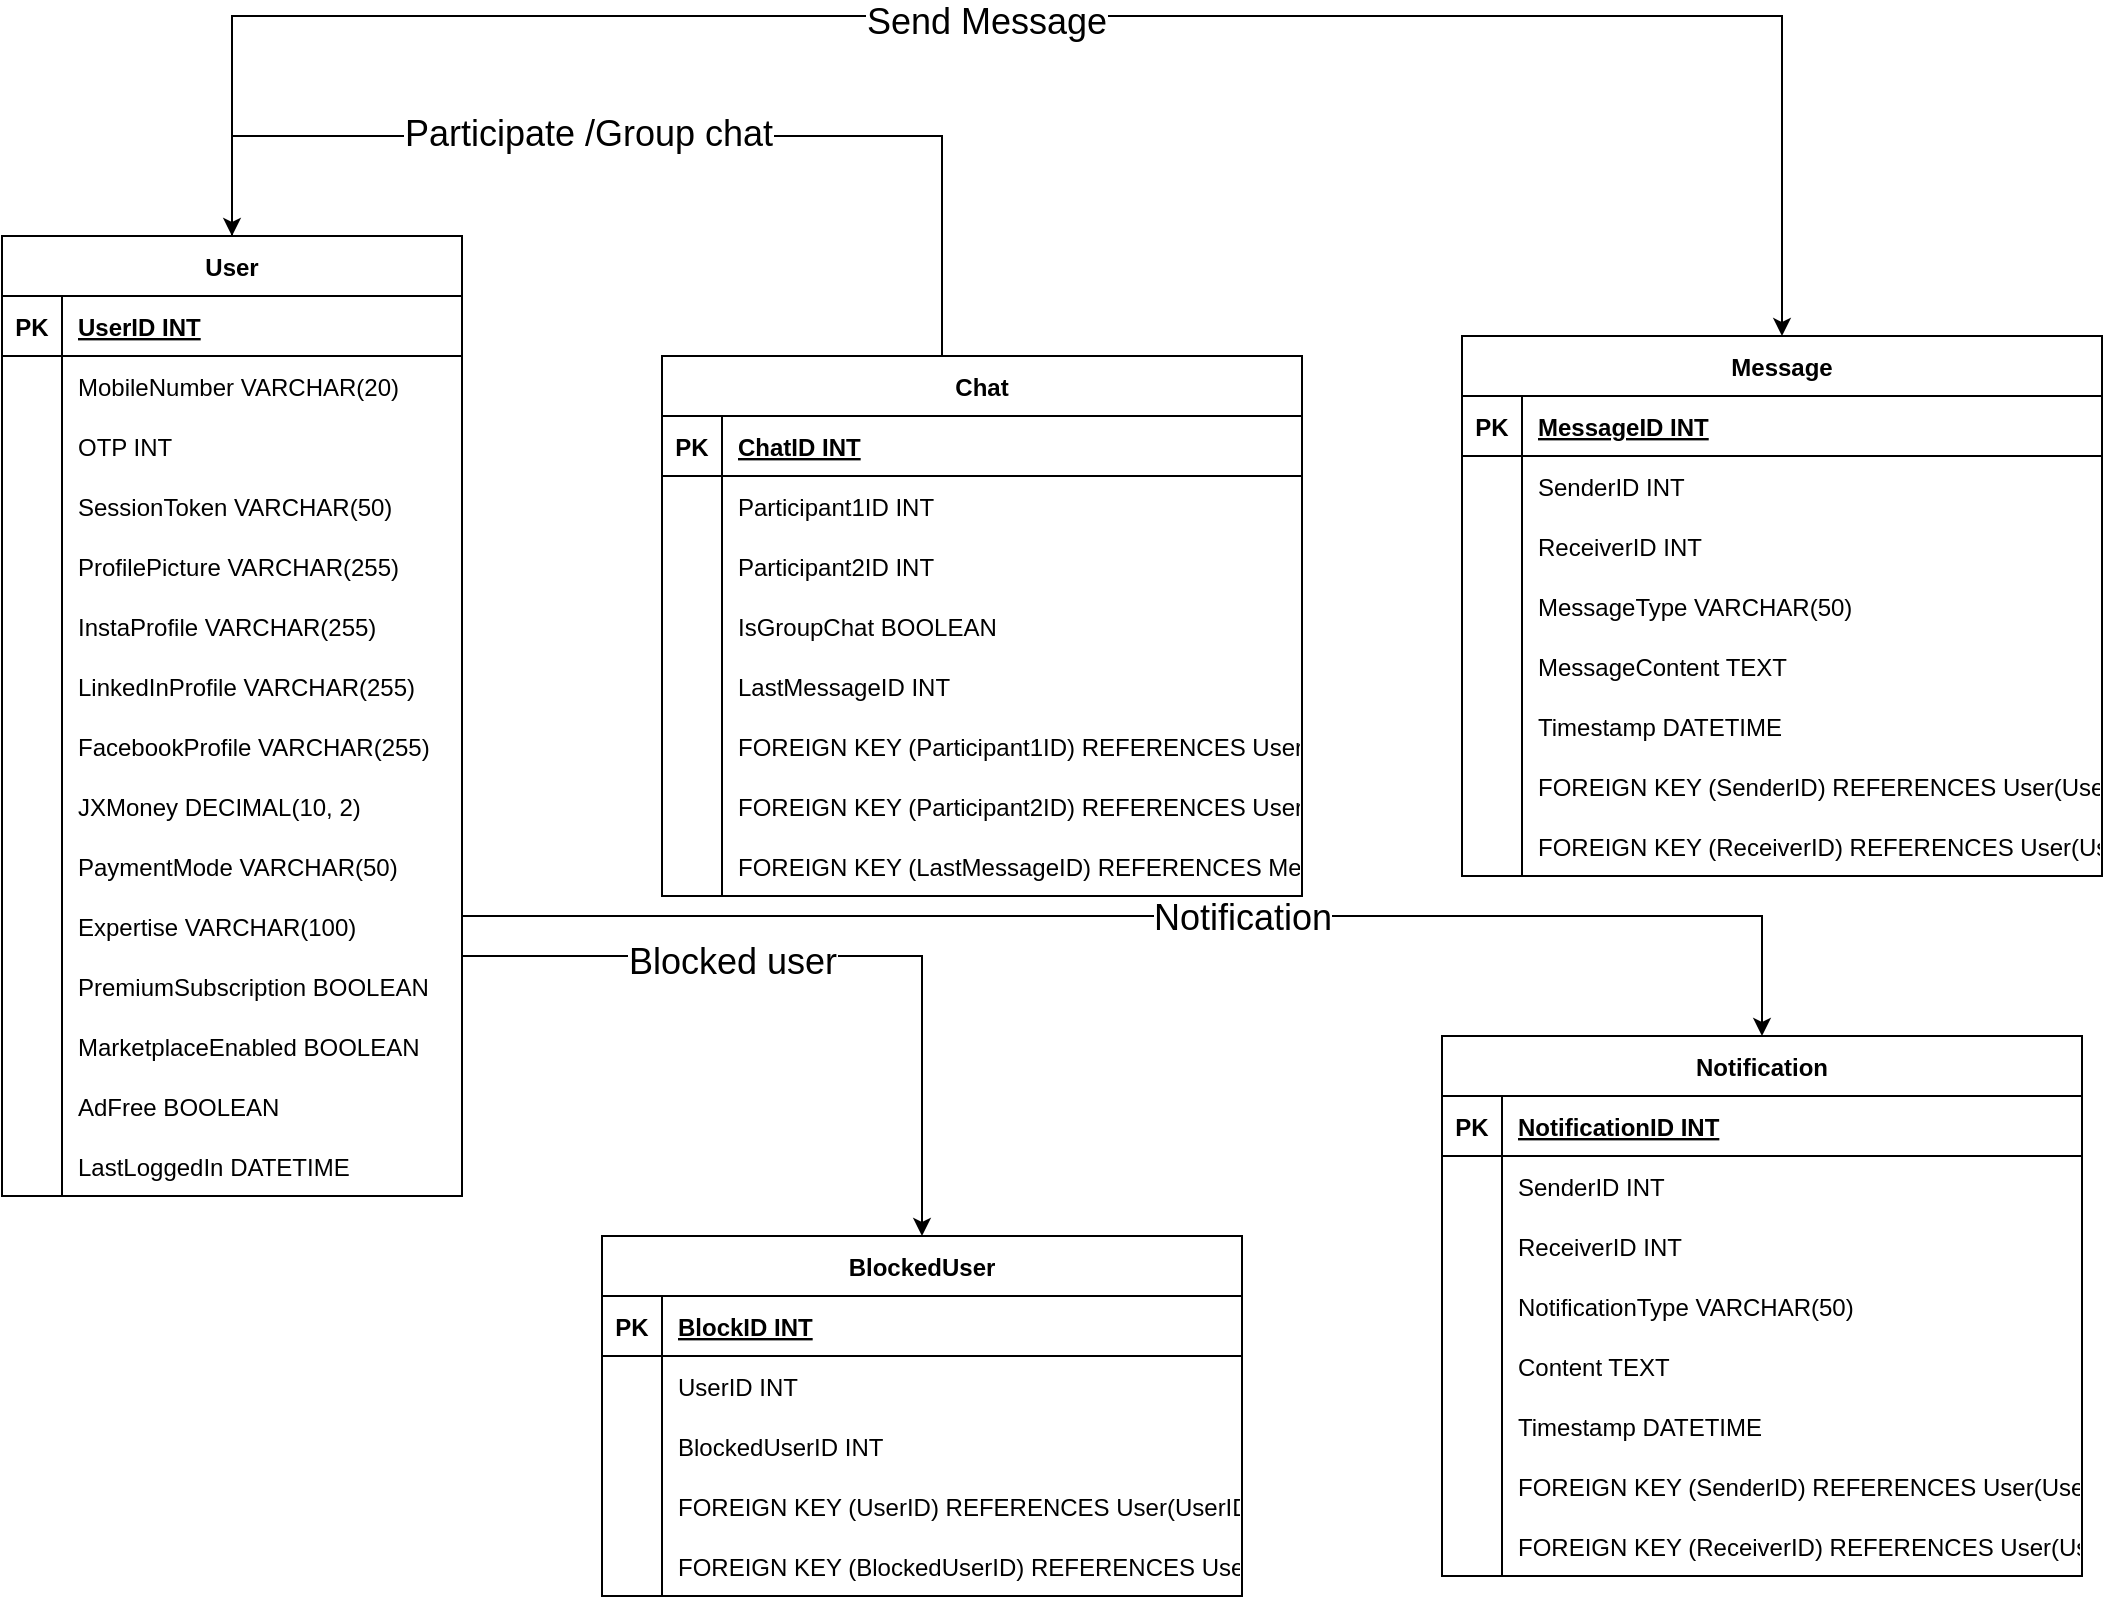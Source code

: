 <mxfile version="22.1.18" type="github">
  <diagram name="Page-1" id="1QzB-4EllXwQfg7ShRcD">
    <mxGraphModel dx="1500" dy="824" grid="1" gridSize="10" guides="1" tooltips="1" connect="1" arrows="1" fold="1" page="1" pageScale="1" pageWidth="1100" pageHeight="850" math="0" shadow="0">
      <root>
        <mxCell id="0" />
        <mxCell id="1" parent="0" />
        <mxCell id="oqv87Vg1XwFHlMe7g2RQ-185" style="edgeStyle=orthogonalEdgeStyle;rounded=0;orthogonalLoop=1;jettySize=auto;html=1;entryX=0.5;entryY=0;entryDx=0;entryDy=0;" edge="1" parent="1" source="oqv87Vg1XwFHlMe7g2RQ-47" target="oqv87Vg1XwFHlMe7g2RQ-93">
          <mxGeometry relative="1" as="geometry">
            <Array as="points">
              <mxPoint x="145" y="40" />
              <mxPoint x="920" y="40" />
            </Array>
          </mxGeometry>
        </mxCell>
        <mxCell id="oqv87Vg1XwFHlMe7g2RQ-187" value="&lt;font style=&quot;font-size: 18px;&quot;&gt;Send Message&lt;/font&gt;" style="edgeLabel;html=1;align=center;verticalAlign=middle;resizable=0;points=[];" vertex="1" connectable="0" parent="oqv87Vg1XwFHlMe7g2RQ-185">
          <mxGeometry x="-0.066" y="-3" relative="1" as="geometry">
            <mxPoint x="-1" as="offset" />
          </mxGeometry>
        </mxCell>
        <mxCell id="oqv87Vg1XwFHlMe7g2RQ-190" style="edgeStyle=orthogonalEdgeStyle;rounded=0;orthogonalLoop=1;jettySize=auto;html=1;entryX=0.5;entryY=0;entryDx=0;entryDy=0;" edge="1" parent="1" source="oqv87Vg1XwFHlMe7g2RQ-47" target="oqv87Vg1XwFHlMe7g2RQ-143">
          <mxGeometry relative="1" as="geometry">
            <Array as="points">
              <mxPoint x="490" y="510" />
            </Array>
          </mxGeometry>
        </mxCell>
        <mxCell id="oqv87Vg1XwFHlMe7g2RQ-191" value="&lt;font style=&quot;font-size: 18px;&quot;&gt;Blocked user&lt;/font&gt;" style="edgeLabel;html=1;align=center;verticalAlign=middle;resizable=0;points=[];" vertex="1" connectable="0" parent="oqv87Vg1XwFHlMe7g2RQ-190">
          <mxGeometry x="-0.274" y="-3" relative="1" as="geometry">
            <mxPoint as="offset" />
          </mxGeometry>
        </mxCell>
        <mxCell id="oqv87Vg1XwFHlMe7g2RQ-192" style="edgeStyle=orthogonalEdgeStyle;rounded=0;orthogonalLoop=1;jettySize=auto;html=1;entryX=0.5;entryY=0;entryDx=0;entryDy=0;" edge="1" parent="1" source="oqv87Vg1XwFHlMe7g2RQ-47" target="oqv87Vg1XwFHlMe7g2RQ-159">
          <mxGeometry relative="1" as="geometry">
            <Array as="points">
              <mxPoint x="910" y="490" />
            </Array>
          </mxGeometry>
        </mxCell>
        <mxCell id="oqv87Vg1XwFHlMe7g2RQ-193" value="&lt;font style=&quot;font-size: 18px;&quot;&gt;Notification&lt;/font&gt;" style="edgeLabel;html=1;align=center;verticalAlign=middle;resizable=0;points=[];" vertex="1" connectable="0" parent="oqv87Vg1XwFHlMe7g2RQ-192">
          <mxGeometry x="0.099" y="-1" relative="1" as="geometry">
            <mxPoint as="offset" />
          </mxGeometry>
        </mxCell>
        <mxCell id="oqv87Vg1XwFHlMe7g2RQ-47" value="User" style="shape=table;startSize=30;container=1;collapsible=1;childLayout=tableLayout;fixedRows=1;rowLines=0;fontStyle=1;align=center;resizeLast=1;" vertex="1" parent="1">
          <mxGeometry x="30" y="150" width="230" height="480" as="geometry" />
        </mxCell>
        <mxCell id="oqv87Vg1XwFHlMe7g2RQ-48" value="" style="shape=tableRow;horizontal=0;startSize=0;swimlaneHead=0;swimlaneBody=0;fillColor=none;collapsible=0;dropTarget=0;points=[[0,0.5],[1,0.5]];portConstraint=eastwest;strokeColor=inherit;top=0;left=0;right=0;bottom=1;" vertex="1" parent="oqv87Vg1XwFHlMe7g2RQ-47">
          <mxGeometry y="30" width="230" height="30" as="geometry" />
        </mxCell>
        <mxCell id="oqv87Vg1XwFHlMe7g2RQ-49" value="PK" style="shape=partialRectangle;overflow=hidden;connectable=0;fillColor=none;strokeColor=inherit;top=0;left=0;bottom=0;right=0;fontStyle=1;" vertex="1" parent="oqv87Vg1XwFHlMe7g2RQ-48">
          <mxGeometry width="30" height="30" as="geometry">
            <mxRectangle width="30" height="30" as="alternateBounds" />
          </mxGeometry>
        </mxCell>
        <mxCell id="oqv87Vg1XwFHlMe7g2RQ-50" value="UserID INT " style="shape=partialRectangle;overflow=hidden;connectable=0;fillColor=none;align=left;strokeColor=inherit;top=0;left=0;bottom=0;right=0;spacingLeft=6;fontStyle=5;" vertex="1" parent="oqv87Vg1XwFHlMe7g2RQ-48">
          <mxGeometry x="30" width="200" height="30" as="geometry">
            <mxRectangle width="200" height="30" as="alternateBounds" />
          </mxGeometry>
        </mxCell>
        <mxCell id="oqv87Vg1XwFHlMe7g2RQ-51" value="" style="shape=tableRow;horizontal=0;startSize=0;swimlaneHead=0;swimlaneBody=0;fillColor=none;collapsible=0;dropTarget=0;points=[[0,0.5],[1,0.5]];portConstraint=eastwest;strokeColor=inherit;top=0;left=0;right=0;bottom=0;" vertex="1" parent="oqv87Vg1XwFHlMe7g2RQ-47">
          <mxGeometry y="60" width="230" height="30" as="geometry" />
        </mxCell>
        <mxCell id="oqv87Vg1XwFHlMe7g2RQ-52" value="" style="shape=partialRectangle;overflow=hidden;connectable=0;fillColor=none;strokeColor=inherit;top=0;left=0;bottom=0;right=0;" vertex="1" parent="oqv87Vg1XwFHlMe7g2RQ-51">
          <mxGeometry width="30" height="30" as="geometry">
            <mxRectangle width="30" height="30" as="alternateBounds" />
          </mxGeometry>
        </mxCell>
        <mxCell id="oqv87Vg1XwFHlMe7g2RQ-53" value="MobileNumber VARCHAR(20)" style="shape=partialRectangle;overflow=hidden;connectable=0;fillColor=none;align=left;strokeColor=inherit;top=0;left=0;bottom=0;right=0;spacingLeft=6;" vertex="1" parent="oqv87Vg1XwFHlMe7g2RQ-51">
          <mxGeometry x="30" width="200" height="30" as="geometry">
            <mxRectangle width="200" height="30" as="alternateBounds" />
          </mxGeometry>
        </mxCell>
        <mxCell id="oqv87Vg1XwFHlMe7g2RQ-54" value="" style="shape=tableRow;horizontal=0;startSize=0;swimlaneHead=0;swimlaneBody=0;fillColor=none;collapsible=0;dropTarget=0;points=[[0,0.5],[1,0.5]];portConstraint=eastwest;strokeColor=inherit;top=0;left=0;right=0;bottom=0;" vertex="1" parent="oqv87Vg1XwFHlMe7g2RQ-47">
          <mxGeometry y="90" width="230" height="30" as="geometry" />
        </mxCell>
        <mxCell id="oqv87Vg1XwFHlMe7g2RQ-55" value="" style="shape=partialRectangle;overflow=hidden;connectable=0;fillColor=none;strokeColor=inherit;top=0;left=0;bottom=0;right=0;" vertex="1" parent="oqv87Vg1XwFHlMe7g2RQ-54">
          <mxGeometry width="30" height="30" as="geometry">
            <mxRectangle width="30" height="30" as="alternateBounds" />
          </mxGeometry>
        </mxCell>
        <mxCell id="oqv87Vg1XwFHlMe7g2RQ-56" value="OTP INT" style="shape=partialRectangle;overflow=hidden;connectable=0;fillColor=none;align=left;strokeColor=inherit;top=0;left=0;bottom=0;right=0;spacingLeft=6;" vertex="1" parent="oqv87Vg1XwFHlMe7g2RQ-54">
          <mxGeometry x="30" width="200" height="30" as="geometry">
            <mxRectangle width="200" height="30" as="alternateBounds" />
          </mxGeometry>
        </mxCell>
        <mxCell id="oqv87Vg1XwFHlMe7g2RQ-57" value="" style="shape=tableRow;horizontal=0;startSize=0;swimlaneHead=0;swimlaneBody=0;fillColor=none;collapsible=0;dropTarget=0;points=[[0,0.5],[1,0.5]];portConstraint=eastwest;strokeColor=inherit;top=0;left=0;right=0;bottom=0;" vertex="1" parent="oqv87Vg1XwFHlMe7g2RQ-47">
          <mxGeometry y="120" width="230" height="30" as="geometry" />
        </mxCell>
        <mxCell id="oqv87Vg1XwFHlMe7g2RQ-58" value="" style="shape=partialRectangle;overflow=hidden;connectable=0;fillColor=none;strokeColor=inherit;top=0;left=0;bottom=0;right=0;" vertex="1" parent="oqv87Vg1XwFHlMe7g2RQ-57">
          <mxGeometry width="30" height="30" as="geometry">
            <mxRectangle width="30" height="30" as="alternateBounds" />
          </mxGeometry>
        </mxCell>
        <mxCell id="oqv87Vg1XwFHlMe7g2RQ-59" value="SessionToken VARCHAR(50)" style="shape=partialRectangle;overflow=hidden;connectable=0;fillColor=none;align=left;strokeColor=inherit;top=0;left=0;bottom=0;right=0;spacingLeft=6;" vertex="1" parent="oqv87Vg1XwFHlMe7g2RQ-57">
          <mxGeometry x="30" width="200" height="30" as="geometry">
            <mxRectangle width="200" height="30" as="alternateBounds" />
          </mxGeometry>
        </mxCell>
        <mxCell id="oqv87Vg1XwFHlMe7g2RQ-60" value="" style="shape=tableRow;horizontal=0;startSize=0;swimlaneHead=0;swimlaneBody=0;fillColor=none;collapsible=0;dropTarget=0;points=[[0,0.5],[1,0.5]];portConstraint=eastwest;strokeColor=inherit;top=0;left=0;right=0;bottom=0;" vertex="1" parent="oqv87Vg1XwFHlMe7g2RQ-47">
          <mxGeometry y="150" width="230" height="30" as="geometry" />
        </mxCell>
        <mxCell id="oqv87Vg1XwFHlMe7g2RQ-61" value="" style="shape=partialRectangle;overflow=hidden;connectable=0;fillColor=none;strokeColor=inherit;top=0;left=0;bottom=0;right=0;" vertex="1" parent="oqv87Vg1XwFHlMe7g2RQ-60">
          <mxGeometry width="30" height="30" as="geometry">
            <mxRectangle width="30" height="30" as="alternateBounds" />
          </mxGeometry>
        </mxCell>
        <mxCell id="oqv87Vg1XwFHlMe7g2RQ-62" value="ProfilePicture VARCHAR(255)" style="shape=partialRectangle;overflow=hidden;connectable=0;fillColor=none;align=left;strokeColor=inherit;top=0;left=0;bottom=0;right=0;spacingLeft=6;" vertex="1" parent="oqv87Vg1XwFHlMe7g2RQ-60">
          <mxGeometry x="30" width="200" height="30" as="geometry">
            <mxRectangle width="200" height="30" as="alternateBounds" />
          </mxGeometry>
        </mxCell>
        <mxCell id="oqv87Vg1XwFHlMe7g2RQ-63" value="" style="shape=tableRow;horizontal=0;startSize=0;swimlaneHead=0;swimlaneBody=0;fillColor=none;collapsible=0;dropTarget=0;points=[[0,0.5],[1,0.5]];portConstraint=eastwest;strokeColor=inherit;top=0;left=0;right=0;bottom=0;" vertex="1" parent="oqv87Vg1XwFHlMe7g2RQ-47">
          <mxGeometry y="180" width="230" height="30" as="geometry" />
        </mxCell>
        <mxCell id="oqv87Vg1XwFHlMe7g2RQ-64" value="" style="shape=partialRectangle;overflow=hidden;connectable=0;fillColor=none;strokeColor=inherit;top=0;left=0;bottom=0;right=0;" vertex="1" parent="oqv87Vg1XwFHlMe7g2RQ-63">
          <mxGeometry width="30" height="30" as="geometry">
            <mxRectangle width="30" height="30" as="alternateBounds" />
          </mxGeometry>
        </mxCell>
        <mxCell id="oqv87Vg1XwFHlMe7g2RQ-65" value="InstaProfile VARCHAR(255)" style="shape=partialRectangle;overflow=hidden;connectable=0;fillColor=none;align=left;strokeColor=inherit;top=0;left=0;bottom=0;right=0;spacingLeft=6;" vertex="1" parent="oqv87Vg1XwFHlMe7g2RQ-63">
          <mxGeometry x="30" width="200" height="30" as="geometry">
            <mxRectangle width="200" height="30" as="alternateBounds" />
          </mxGeometry>
        </mxCell>
        <mxCell id="oqv87Vg1XwFHlMe7g2RQ-66" value="" style="shape=tableRow;horizontal=0;startSize=0;swimlaneHead=0;swimlaneBody=0;fillColor=none;collapsible=0;dropTarget=0;points=[[0,0.5],[1,0.5]];portConstraint=eastwest;strokeColor=inherit;top=0;left=0;right=0;bottom=0;" vertex="1" parent="oqv87Vg1XwFHlMe7g2RQ-47">
          <mxGeometry y="210" width="230" height="30" as="geometry" />
        </mxCell>
        <mxCell id="oqv87Vg1XwFHlMe7g2RQ-67" value="" style="shape=partialRectangle;overflow=hidden;connectable=0;fillColor=none;strokeColor=inherit;top=0;left=0;bottom=0;right=0;" vertex="1" parent="oqv87Vg1XwFHlMe7g2RQ-66">
          <mxGeometry width="30" height="30" as="geometry">
            <mxRectangle width="30" height="30" as="alternateBounds" />
          </mxGeometry>
        </mxCell>
        <mxCell id="oqv87Vg1XwFHlMe7g2RQ-68" value="LinkedInProfile VARCHAR(255)" style="shape=partialRectangle;overflow=hidden;connectable=0;fillColor=none;align=left;strokeColor=inherit;top=0;left=0;bottom=0;right=0;spacingLeft=6;" vertex="1" parent="oqv87Vg1XwFHlMe7g2RQ-66">
          <mxGeometry x="30" width="200" height="30" as="geometry">
            <mxRectangle width="200" height="30" as="alternateBounds" />
          </mxGeometry>
        </mxCell>
        <mxCell id="oqv87Vg1XwFHlMe7g2RQ-69" value="" style="shape=tableRow;horizontal=0;startSize=0;swimlaneHead=0;swimlaneBody=0;fillColor=none;collapsible=0;dropTarget=0;points=[[0,0.5],[1,0.5]];portConstraint=eastwest;strokeColor=inherit;top=0;left=0;right=0;bottom=0;" vertex="1" parent="oqv87Vg1XwFHlMe7g2RQ-47">
          <mxGeometry y="240" width="230" height="30" as="geometry" />
        </mxCell>
        <mxCell id="oqv87Vg1XwFHlMe7g2RQ-70" value="" style="shape=partialRectangle;overflow=hidden;connectable=0;fillColor=none;strokeColor=inherit;top=0;left=0;bottom=0;right=0;" vertex="1" parent="oqv87Vg1XwFHlMe7g2RQ-69">
          <mxGeometry width="30" height="30" as="geometry">
            <mxRectangle width="30" height="30" as="alternateBounds" />
          </mxGeometry>
        </mxCell>
        <mxCell id="oqv87Vg1XwFHlMe7g2RQ-71" value="FacebookProfile VARCHAR(255)" style="shape=partialRectangle;overflow=hidden;connectable=0;fillColor=none;align=left;strokeColor=inherit;top=0;left=0;bottom=0;right=0;spacingLeft=6;" vertex="1" parent="oqv87Vg1XwFHlMe7g2RQ-69">
          <mxGeometry x="30" width="200" height="30" as="geometry">
            <mxRectangle width="200" height="30" as="alternateBounds" />
          </mxGeometry>
        </mxCell>
        <mxCell id="oqv87Vg1XwFHlMe7g2RQ-72" value="" style="shape=tableRow;horizontal=0;startSize=0;swimlaneHead=0;swimlaneBody=0;fillColor=none;collapsible=0;dropTarget=0;points=[[0,0.5],[1,0.5]];portConstraint=eastwest;strokeColor=inherit;top=0;left=0;right=0;bottom=0;" vertex="1" parent="oqv87Vg1XwFHlMe7g2RQ-47">
          <mxGeometry y="270" width="230" height="30" as="geometry" />
        </mxCell>
        <mxCell id="oqv87Vg1XwFHlMe7g2RQ-73" value="" style="shape=partialRectangle;overflow=hidden;connectable=0;fillColor=none;strokeColor=inherit;top=0;left=0;bottom=0;right=0;" vertex="1" parent="oqv87Vg1XwFHlMe7g2RQ-72">
          <mxGeometry width="30" height="30" as="geometry">
            <mxRectangle width="30" height="30" as="alternateBounds" />
          </mxGeometry>
        </mxCell>
        <mxCell id="oqv87Vg1XwFHlMe7g2RQ-74" value="JXMoney DECIMAL(10, 2)" style="shape=partialRectangle;overflow=hidden;connectable=0;fillColor=none;align=left;strokeColor=inherit;top=0;left=0;bottom=0;right=0;spacingLeft=6;" vertex="1" parent="oqv87Vg1XwFHlMe7g2RQ-72">
          <mxGeometry x="30" width="200" height="30" as="geometry">
            <mxRectangle width="200" height="30" as="alternateBounds" />
          </mxGeometry>
        </mxCell>
        <mxCell id="oqv87Vg1XwFHlMe7g2RQ-75" value="" style="shape=tableRow;horizontal=0;startSize=0;swimlaneHead=0;swimlaneBody=0;fillColor=none;collapsible=0;dropTarget=0;points=[[0,0.5],[1,0.5]];portConstraint=eastwest;strokeColor=inherit;top=0;left=0;right=0;bottom=0;" vertex="1" parent="oqv87Vg1XwFHlMe7g2RQ-47">
          <mxGeometry y="300" width="230" height="30" as="geometry" />
        </mxCell>
        <mxCell id="oqv87Vg1XwFHlMe7g2RQ-76" value="" style="shape=partialRectangle;overflow=hidden;connectable=0;fillColor=none;strokeColor=inherit;top=0;left=0;bottom=0;right=0;" vertex="1" parent="oqv87Vg1XwFHlMe7g2RQ-75">
          <mxGeometry width="30" height="30" as="geometry">
            <mxRectangle width="30" height="30" as="alternateBounds" />
          </mxGeometry>
        </mxCell>
        <mxCell id="oqv87Vg1XwFHlMe7g2RQ-77" value="PaymentMode VARCHAR(50)" style="shape=partialRectangle;overflow=hidden;connectable=0;fillColor=none;align=left;strokeColor=inherit;top=0;left=0;bottom=0;right=0;spacingLeft=6;" vertex="1" parent="oqv87Vg1XwFHlMe7g2RQ-75">
          <mxGeometry x="30" width="200" height="30" as="geometry">
            <mxRectangle width="200" height="30" as="alternateBounds" />
          </mxGeometry>
        </mxCell>
        <mxCell id="oqv87Vg1XwFHlMe7g2RQ-78" value="" style="shape=tableRow;horizontal=0;startSize=0;swimlaneHead=0;swimlaneBody=0;fillColor=none;collapsible=0;dropTarget=0;points=[[0,0.5],[1,0.5]];portConstraint=eastwest;strokeColor=inherit;top=0;left=0;right=0;bottom=0;" vertex="1" parent="oqv87Vg1XwFHlMe7g2RQ-47">
          <mxGeometry y="330" width="230" height="30" as="geometry" />
        </mxCell>
        <mxCell id="oqv87Vg1XwFHlMe7g2RQ-79" value="" style="shape=partialRectangle;overflow=hidden;connectable=0;fillColor=none;strokeColor=inherit;top=0;left=0;bottom=0;right=0;" vertex="1" parent="oqv87Vg1XwFHlMe7g2RQ-78">
          <mxGeometry width="30" height="30" as="geometry">
            <mxRectangle width="30" height="30" as="alternateBounds" />
          </mxGeometry>
        </mxCell>
        <mxCell id="oqv87Vg1XwFHlMe7g2RQ-80" value="Expertise VARCHAR(100)" style="shape=partialRectangle;overflow=hidden;connectable=0;fillColor=none;align=left;strokeColor=inherit;top=0;left=0;bottom=0;right=0;spacingLeft=6;" vertex="1" parent="oqv87Vg1XwFHlMe7g2RQ-78">
          <mxGeometry x="30" width="200" height="30" as="geometry">
            <mxRectangle width="200" height="30" as="alternateBounds" />
          </mxGeometry>
        </mxCell>
        <mxCell id="oqv87Vg1XwFHlMe7g2RQ-81" value="" style="shape=tableRow;horizontal=0;startSize=0;swimlaneHead=0;swimlaneBody=0;fillColor=none;collapsible=0;dropTarget=0;points=[[0,0.5],[1,0.5]];portConstraint=eastwest;strokeColor=inherit;top=0;left=0;right=0;bottom=0;" vertex="1" parent="oqv87Vg1XwFHlMe7g2RQ-47">
          <mxGeometry y="360" width="230" height="30" as="geometry" />
        </mxCell>
        <mxCell id="oqv87Vg1XwFHlMe7g2RQ-82" value="" style="shape=partialRectangle;overflow=hidden;connectable=0;fillColor=none;strokeColor=inherit;top=0;left=0;bottom=0;right=0;" vertex="1" parent="oqv87Vg1XwFHlMe7g2RQ-81">
          <mxGeometry width="30" height="30" as="geometry">
            <mxRectangle width="30" height="30" as="alternateBounds" />
          </mxGeometry>
        </mxCell>
        <mxCell id="oqv87Vg1XwFHlMe7g2RQ-83" value="PremiumSubscription BOOLEAN" style="shape=partialRectangle;overflow=hidden;connectable=0;fillColor=none;align=left;strokeColor=inherit;top=0;left=0;bottom=0;right=0;spacingLeft=6;" vertex="1" parent="oqv87Vg1XwFHlMe7g2RQ-81">
          <mxGeometry x="30" width="200" height="30" as="geometry">
            <mxRectangle width="200" height="30" as="alternateBounds" />
          </mxGeometry>
        </mxCell>
        <mxCell id="oqv87Vg1XwFHlMe7g2RQ-84" value="" style="shape=tableRow;horizontal=0;startSize=0;swimlaneHead=0;swimlaneBody=0;fillColor=none;collapsible=0;dropTarget=0;points=[[0,0.5],[1,0.5]];portConstraint=eastwest;strokeColor=inherit;top=0;left=0;right=0;bottom=0;" vertex="1" parent="oqv87Vg1XwFHlMe7g2RQ-47">
          <mxGeometry y="390" width="230" height="30" as="geometry" />
        </mxCell>
        <mxCell id="oqv87Vg1XwFHlMe7g2RQ-85" value="" style="shape=partialRectangle;overflow=hidden;connectable=0;fillColor=none;strokeColor=inherit;top=0;left=0;bottom=0;right=0;" vertex="1" parent="oqv87Vg1XwFHlMe7g2RQ-84">
          <mxGeometry width="30" height="30" as="geometry">
            <mxRectangle width="30" height="30" as="alternateBounds" />
          </mxGeometry>
        </mxCell>
        <mxCell id="oqv87Vg1XwFHlMe7g2RQ-86" value="MarketplaceEnabled BOOLEAN" style="shape=partialRectangle;overflow=hidden;connectable=0;fillColor=none;align=left;strokeColor=inherit;top=0;left=0;bottom=0;right=0;spacingLeft=6;" vertex="1" parent="oqv87Vg1XwFHlMe7g2RQ-84">
          <mxGeometry x="30" width="200" height="30" as="geometry">
            <mxRectangle width="200" height="30" as="alternateBounds" />
          </mxGeometry>
        </mxCell>
        <mxCell id="oqv87Vg1XwFHlMe7g2RQ-87" value="" style="shape=tableRow;horizontal=0;startSize=0;swimlaneHead=0;swimlaneBody=0;fillColor=none;collapsible=0;dropTarget=0;points=[[0,0.5],[1,0.5]];portConstraint=eastwest;strokeColor=inherit;top=0;left=0;right=0;bottom=0;" vertex="1" parent="oqv87Vg1XwFHlMe7g2RQ-47">
          <mxGeometry y="420" width="230" height="30" as="geometry" />
        </mxCell>
        <mxCell id="oqv87Vg1XwFHlMe7g2RQ-88" value="" style="shape=partialRectangle;overflow=hidden;connectable=0;fillColor=none;strokeColor=inherit;top=0;left=0;bottom=0;right=0;" vertex="1" parent="oqv87Vg1XwFHlMe7g2RQ-87">
          <mxGeometry width="30" height="30" as="geometry">
            <mxRectangle width="30" height="30" as="alternateBounds" />
          </mxGeometry>
        </mxCell>
        <mxCell id="oqv87Vg1XwFHlMe7g2RQ-89" value="AdFree BOOLEAN" style="shape=partialRectangle;overflow=hidden;connectable=0;fillColor=none;align=left;strokeColor=inherit;top=0;left=0;bottom=0;right=0;spacingLeft=6;" vertex="1" parent="oqv87Vg1XwFHlMe7g2RQ-87">
          <mxGeometry x="30" width="200" height="30" as="geometry">
            <mxRectangle width="200" height="30" as="alternateBounds" />
          </mxGeometry>
        </mxCell>
        <mxCell id="oqv87Vg1XwFHlMe7g2RQ-90" value="" style="shape=tableRow;horizontal=0;startSize=0;swimlaneHead=0;swimlaneBody=0;fillColor=none;collapsible=0;dropTarget=0;points=[[0,0.5],[1,0.5]];portConstraint=eastwest;strokeColor=inherit;top=0;left=0;right=0;bottom=0;" vertex="1" parent="oqv87Vg1XwFHlMe7g2RQ-47">
          <mxGeometry y="450" width="230" height="30" as="geometry" />
        </mxCell>
        <mxCell id="oqv87Vg1XwFHlMe7g2RQ-91" value="" style="shape=partialRectangle;overflow=hidden;connectable=0;fillColor=none;strokeColor=inherit;top=0;left=0;bottom=0;right=0;" vertex="1" parent="oqv87Vg1XwFHlMe7g2RQ-90">
          <mxGeometry width="30" height="30" as="geometry">
            <mxRectangle width="30" height="30" as="alternateBounds" />
          </mxGeometry>
        </mxCell>
        <mxCell id="oqv87Vg1XwFHlMe7g2RQ-92" value="LastLoggedIn DATETIME" style="shape=partialRectangle;overflow=hidden;connectable=0;fillColor=none;align=left;strokeColor=inherit;top=0;left=0;bottom=0;right=0;spacingLeft=6;" vertex="1" parent="oqv87Vg1XwFHlMe7g2RQ-90">
          <mxGeometry x="30" width="200" height="30" as="geometry">
            <mxRectangle width="200" height="30" as="alternateBounds" />
          </mxGeometry>
        </mxCell>
        <mxCell id="oqv87Vg1XwFHlMe7g2RQ-93" value="Message" style="shape=table;startSize=30;container=1;collapsible=1;childLayout=tableLayout;fixedRows=1;rowLines=0;fontStyle=1;align=center;resizeLast=1;" vertex="1" parent="1">
          <mxGeometry x="760" y="200" width="320" height="270" as="geometry" />
        </mxCell>
        <mxCell id="oqv87Vg1XwFHlMe7g2RQ-94" value="" style="shape=tableRow;horizontal=0;startSize=0;swimlaneHead=0;swimlaneBody=0;fillColor=none;collapsible=0;dropTarget=0;points=[[0,0.5],[1,0.5]];portConstraint=eastwest;strokeColor=inherit;top=0;left=0;right=0;bottom=1;" vertex="1" parent="oqv87Vg1XwFHlMe7g2RQ-93">
          <mxGeometry y="30" width="320" height="30" as="geometry" />
        </mxCell>
        <mxCell id="oqv87Vg1XwFHlMe7g2RQ-95" value="PK" style="shape=partialRectangle;overflow=hidden;connectable=0;fillColor=none;strokeColor=inherit;top=0;left=0;bottom=0;right=0;fontStyle=1;" vertex="1" parent="oqv87Vg1XwFHlMe7g2RQ-94">
          <mxGeometry width="30" height="30" as="geometry">
            <mxRectangle width="30" height="30" as="alternateBounds" />
          </mxGeometry>
        </mxCell>
        <mxCell id="oqv87Vg1XwFHlMe7g2RQ-96" value="MessageID INT " style="shape=partialRectangle;overflow=hidden;connectable=0;fillColor=none;align=left;strokeColor=inherit;top=0;left=0;bottom=0;right=0;spacingLeft=6;fontStyle=5;" vertex="1" parent="oqv87Vg1XwFHlMe7g2RQ-94">
          <mxGeometry x="30" width="290" height="30" as="geometry">
            <mxRectangle width="290" height="30" as="alternateBounds" />
          </mxGeometry>
        </mxCell>
        <mxCell id="oqv87Vg1XwFHlMe7g2RQ-97" value="" style="shape=tableRow;horizontal=0;startSize=0;swimlaneHead=0;swimlaneBody=0;fillColor=none;collapsible=0;dropTarget=0;points=[[0,0.5],[1,0.5]];portConstraint=eastwest;strokeColor=inherit;top=0;left=0;right=0;bottom=0;" vertex="1" parent="oqv87Vg1XwFHlMe7g2RQ-93">
          <mxGeometry y="60" width="320" height="30" as="geometry" />
        </mxCell>
        <mxCell id="oqv87Vg1XwFHlMe7g2RQ-98" value="" style="shape=partialRectangle;overflow=hidden;connectable=0;fillColor=none;strokeColor=inherit;top=0;left=0;bottom=0;right=0;" vertex="1" parent="oqv87Vg1XwFHlMe7g2RQ-97">
          <mxGeometry width="30" height="30" as="geometry">
            <mxRectangle width="30" height="30" as="alternateBounds" />
          </mxGeometry>
        </mxCell>
        <mxCell id="oqv87Vg1XwFHlMe7g2RQ-99" value="SenderID INT" style="shape=partialRectangle;overflow=hidden;connectable=0;fillColor=none;align=left;strokeColor=inherit;top=0;left=0;bottom=0;right=0;spacingLeft=6;" vertex="1" parent="oqv87Vg1XwFHlMe7g2RQ-97">
          <mxGeometry x="30" width="290" height="30" as="geometry">
            <mxRectangle width="290" height="30" as="alternateBounds" />
          </mxGeometry>
        </mxCell>
        <mxCell id="oqv87Vg1XwFHlMe7g2RQ-100" value="" style="shape=tableRow;horizontal=0;startSize=0;swimlaneHead=0;swimlaneBody=0;fillColor=none;collapsible=0;dropTarget=0;points=[[0,0.5],[1,0.5]];portConstraint=eastwest;strokeColor=inherit;top=0;left=0;right=0;bottom=0;" vertex="1" parent="oqv87Vg1XwFHlMe7g2RQ-93">
          <mxGeometry y="90" width="320" height="30" as="geometry" />
        </mxCell>
        <mxCell id="oqv87Vg1XwFHlMe7g2RQ-101" value="" style="shape=partialRectangle;overflow=hidden;connectable=0;fillColor=none;strokeColor=inherit;top=0;left=0;bottom=0;right=0;" vertex="1" parent="oqv87Vg1XwFHlMe7g2RQ-100">
          <mxGeometry width="30" height="30" as="geometry">
            <mxRectangle width="30" height="30" as="alternateBounds" />
          </mxGeometry>
        </mxCell>
        <mxCell id="oqv87Vg1XwFHlMe7g2RQ-102" value="ReceiverID INT" style="shape=partialRectangle;overflow=hidden;connectable=0;fillColor=none;align=left;strokeColor=inherit;top=0;left=0;bottom=0;right=0;spacingLeft=6;" vertex="1" parent="oqv87Vg1XwFHlMe7g2RQ-100">
          <mxGeometry x="30" width="290" height="30" as="geometry">
            <mxRectangle width="290" height="30" as="alternateBounds" />
          </mxGeometry>
        </mxCell>
        <mxCell id="oqv87Vg1XwFHlMe7g2RQ-103" value="" style="shape=tableRow;horizontal=0;startSize=0;swimlaneHead=0;swimlaneBody=0;fillColor=none;collapsible=0;dropTarget=0;points=[[0,0.5],[1,0.5]];portConstraint=eastwest;strokeColor=inherit;top=0;left=0;right=0;bottom=0;" vertex="1" parent="oqv87Vg1XwFHlMe7g2RQ-93">
          <mxGeometry y="120" width="320" height="30" as="geometry" />
        </mxCell>
        <mxCell id="oqv87Vg1XwFHlMe7g2RQ-104" value="" style="shape=partialRectangle;overflow=hidden;connectable=0;fillColor=none;strokeColor=inherit;top=0;left=0;bottom=0;right=0;" vertex="1" parent="oqv87Vg1XwFHlMe7g2RQ-103">
          <mxGeometry width="30" height="30" as="geometry">
            <mxRectangle width="30" height="30" as="alternateBounds" />
          </mxGeometry>
        </mxCell>
        <mxCell id="oqv87Vg1XwFHlMe7g2RQ-105" value="MessageType VARCHAR(50)" style="shape=partialRectangle;overflow=hidden;connectable=0;fillColor=none;align=left;strokeColor=inherit;top=0;left=0;bottom=0;right=0;spacingLeft=6;" vertex="1" parent="oqv87Vg1XwFHlMe7g2RQ-103">
          <mxGeometry x="30" width="290" height="30" as="geometry">
            <mxRectangle width="290" height="30" as="alternateBounds" />
          </mxGeometry>
        </mxCell>
        <mxCell id="oqv87Vg1XwFHlMe7g2RQ-106" value="" style="shape=tableRow;horizontal=0;startSize=0;swimlaneHead=0;swimlaneBody=0;fillColor=none;collapsible=0;dropTarget=0;points=[[0,0.5],[1,0.5]];portConstraint=eastwest;strokeColor=inherit;top=0;left=0;right=0;bottom=0;" vertex="1" parent="oqv87Vg1XwFHlMe7g2RQ-93">
          <mxGeometry y="150" width="320" height="30" as="geometry" />
        </mxCell>
        <mxCell id="oqv87Vg1XwFHlMe7g2RQ-107" value="" style="shape=partialRectangle;overflow=hidden;connectable=0;fillColor=none;strokeColor=inherit;top=0;left=0;bottom=0;right=0;" vertex="1" parent="oqv87Vg1XwFHlMe7g2RQ-106">
          <mxGeometry width="30" height="30" as="geometry">
            <mxRectangle width="30" height="30" as="alternateBounds" />
          </mxGeometry>
        </mxCell>
        <mxCell id="oqv87Vg1XwFHlMe7g2RQ-108" value="MessageContent TEXT" style="shape=partialRectangle;overflow=hidden;connectable=0;fillColor=none;align=left;strokeColor=inherit;top=0;left=0;bottom=0;right=0;spacingLeft=6;" vertex="1" parent="oqv87Vg1XwFHlMe7g2RQ-106">
          <mxGeometry x="30" width="290" height="30" as="geometry">
            <mxRectangle width="290" height="30" as="alternateBounds" />
          </mxGeometry>
        </mxCell>
        <mxCell id="oqv87Vg1XwFHlMe7g2RQ-109" value="" style="shape=tableRow;horizontal=0;startSize=0;swimlaneHead=0;swimlaneBody=0;fillColor=none;collapsible=0;dropTarget=0;points=[[0,0.5],[1,0.5]];portConstraint=eastwest;strokeColor=inherit;top=0;left=0;right=0;bottom=0;" vertex="1" parent="oqv87Vg1XwFHlMe7g2RQ-93">
          <mxGeometry y="180" width="320" height="30" as="geometry" />
        </mxCell>
        <mxCell id="oqv87Vg1XwFHlMe7g2RQ-110" value="" style="shape=partialRectangle;overflow=hidden;connectable=0;fillColor=none;strokeColor=inherit;top=0;left=0;bottom=0;right=0;" vertex="1" parent="oqv87Vg1XwFHlMe7g2RQ-109">
          <mxGeometry width="30" height="30" as="geometry">
            <mxRectangle width="30" height="30" as="alternateBounds" />
          </mxGeometry>
        </mxCell>
        <mxCell id="oqv87Vg1XwFHlMe7g2RQ-111" value="Timestamp DATETIME" style="shape=partialRectangle;overflow=hidden;connectable=0;fillColor=none;align=left;strokeColor=inherit;top=0;left=0;bottom=0;right=0;spacingLeft=6;" vertex="1" parent="oqv87Vg1XwFHlMe7g2RQ-109">
          <mxGeometry x="30" width="290" height="30" as="geometry">
            <mxRectangle width="290" height="30" as="alternateBounds" />
          </mxGeometry>
        </mxCell>
        <mxCell id="oqv87Vg1XwFHlMe7g2RQ-112" value="" style="shape=tableRow;horizontal=0;startSize=0;swimlaneHead=0;swimlaneBody=0;fillColor=none;collapsible=0;dropTarget=0;points=[[0,0.5],[1,0.5]];portConstraint=eastwest;strokeColor=inherit;top=0;left=0;right=0;bottom=0;" vertex="1" parent="oqv87Vg1XwFHlMe7g2RQ-93">
          <mxGeometry y="210" width="320" height="30" as="geometry" />
        </mxCell>
        <mxCell id="oqv87Vg1XwFHlMe7g2RQ-113" value="" style="shape=partialRectangle;overflow=hidden;connectable=0;fillColor=none;strokeColor=inherit;top=0;left=0;bottom=0;right=0;" vertex="1" parent="oqv87Vg1XwFHlMe7g2RQ-112">
          <mxGeometry width="30" height="30" as="geometry">
            <mxRectangle width="30" height="30" as="alternateBounds" />
          </mxGeometry>
        </mxCell>
        <mxCell id="oqv87Vg1XwFHlMe7g2RQ-114" value="FOREIGN KEY (SenderID) REFERENCES User(UserID)" style="shape=partialRectangle;overflow=hidden;connectable=0;fillColor=none;align=left;strokeColor=inherit;top=0;left=0;bottom=0;right=0;spacingLeft=6;" vertex="1" parent="oqv87Vg1XwFHlMe7g2RQ-112">
          <mxGeometry x="30" width="290" height="30" as="geometry">
            <mxRectangle width="290" height="30" as="alternateBounds" />
          </mxGeometry>
        </mxCell>
        <mxCell id="oqv87Vg1XwFHlMe7g2RQ-115" value="" style="shape=tableRow;horizontal=0;startSize=0;swimlaneHead=0;swimlaneBody=0;fillColor=none;collapsible=0;dropTarget=0;points=[[0,0.5],[1,0.5]];portConstraint=eastwest;strokeColor=inherit;top=0;left=0;right=0;bottom=0;" vertex="1" parent="oqv87Vg1XwFHlMe7g2RQ-93">
          <mxGeometry y="240" width="320" height="30" as="geometry" />
        </mxCell>
        <mxCell id="oqv87Vg1XwFHlMe7g2RQ-116" value="" style="shape=partialRectangle;overflow=hidden;connectable=0;fillColor=none;strokeColor=inherit;top=0;left=0;bottom=0;right=0;" vertex="1" parent="oqv87Vg1XwFHlMe7g2RQ-115">
          <mxGeometry width="30" height="30" as="geometry">
            <mxRectangle width="30" height="30" as="alternateBounds" />
          </mxGeometry>
        </mxCell>
        <mxCell id="oqv87Vg1XwFHlMe7g2RQ-117" value="FOREIGN KEY (ReceiverID) REFERENCES User(UserID)" style="shape=partialRectangle;overflow=hidden;connectable=0;fillColor=none;align=left;strokeColor=inherit;top=0;left=0;bottom=0;right=0;spacingLeft=6;" vertex="1" parent="oqv87Vg1XwFHlMe7g2RQ-115">
          <mxGeometry x="30" width="290" height="30" as="geometry">
            <mxRectangle width="290" height="30" as="alternateBounds" />
          </mxGeometry>
        </mxCell>
        <mxCell id="oqv87Vg1XwFHlMe7g2RQ-188" style="edgeStyle=orthogonalEdgeStyle;rounded=0;orthogonalLoop=1;jettySize=auto;html=1;entryX=0.5;entryY=0;entryDx=0;entryDy=0;" edge="1" parent="1" source="oqv87Vg1XwFHlMe7g2RQ-118" target="oqv87Vg1XwFHlMe7g2RQ-47">
          <mxGeometry relative="1" as="geometry">
            <Array as="points">
              <mxPoint x="500" y="100" />
              <mxPoint x="145" y="100" />
            </Array>
          </mxGeometry>
        </mxCell>
        <mxCell id="oqv87Vg1XwFHlMe7g2RQ-189" value="&lt;font style=&quot;font-size: 18px;&quot;&gt;Participate /Group chat&lt;/font&gt;" style="edgeLabel;html=1;align=center;verticalAlign=middle;resizable=0;points=[];" vertex="1" connectable="0" parent="oqv87Vg1XwFHlMe7g2RQ-188">
          <mxGeometry x="0.115" y="-1" relative="1" as="geometry">
            <mxPoint as="offset" />
          </mxGeometry>
        </mxCell>
        <mxCell id="oqv87Vg1XwFHlMe7g2RQ-118" value="Chat" style="shape=table;startSize=30;container=1;collapsible=1;childLayout=tableLayout;fixedRows=1;rowLines=0;fontStyle=1;align=center;resizeLast=1;" vertex="1" parent="1">
          <mxGeometry x="360" y="210" width="320" height="270" as="geometry" />
        </mxCell>
        <mxCell id="oqv87Vg1XwFHlMe7g2RQ-119" value="" style="shape=tableRow;horizontal=0;startSize=0;swimlaneHead=0;swimlaneBody=0;fillColor=none;collapsible=0;dropTarget=0;points=[[0,0.5],[1,0.5]];portConstraint=eastwest;strokeColor=inherit;top=0;left=0;right=0;bottom=1;" vertex="1" parent="oqv87Vg1XwFHlMe7g2RQ-118">
          <mxGeometry y="30" width="320" height="30" as="geometry" />
        </mxCell>
        <mxCell id="oqv87Vg1XwFHlMe7g2RQ-120" value="PK" style="shape=partialRectangle;overflow=hidden;connectable=0;fillColor=none;strokeColor=inherit;top=0;left=0;bottom=0;right=0;fontStyle=1;" vertex="1" parent="oqv87Vg1XwFHlMe7g2RQ-119">
          <mxGeometry width="30" height="30" as="geometry">
            <mxRectangle width="30" height="30" as="alternateBounds" />
          </mxGeometry>
        </mxCell>
        <mxCell id="oqv87Vg1XwFHlMe7g2RQ-121" value="ChatID INT " style="shape=partialRectangle;overflow=hidden;connectable=0;fillColor=none;align=left;strokeColor=inherit;top=0;left=0;bottom=0;right=0;spacingLeft=6;fontStyle=5;" vertex="1" parent="oqv87Vg1XwFHlMe7g2RQ-119">
          <mxGeometry x="30" width="290" height="30" as="geometry">
            <mxRectangle width="290" height="30" as="alternateBounds" />
          </mxGeometry>
        </mxCell>
        <mxCell id="oqv87Vg1XwFHlMe7g2RQ-122" value="" style="shape=tableRow;horizontal=0;startSize=0;swimlaneHead=0;swimlaneBody=0;fillColor=none;collapsible=0;dropTarget=0;points=[[0,0.5],[1,0.5]];portConstraint=eastwest;strokeColor=inherit;top=0;left=0;right=0;bottom=0;" vertex="1" parent="oqv87Vg1XwFHlMe7g2RQ-118">
          <mxGeometry y="60" width="320" height="30" as="geometry" />
        </mxCell>
        <mxCell id="oqv87Vg1XwFHlMe7g2RQ-123" value="" style="shape=partialRectangle;overflow=hidden;connectable=0;fillColor=none;strokeColor=inherit;top=0;left=0;bottom=0;right=0;" vertex="1" parent="oqv87Vg1XwFHlMe7g2RQ-122">
          <mxGeometry width="30" height="30" as="geometry">
            <mxRectangle width="30" height="30" as="alternateBounds" />
          </mxGeometry>
        </mxCell>
        <mxCell id="oqv87Vg1XwFHlMe7g2RQ-124" value="Participant1ID INT" style="shape=partialRectangle;overflow=hidden;connectable=0;fillColor=none;align=left;strokeColor=inherit;top=0;left=0;bottom=0;right=0;spacingLeft=6;" vertex="1" parent="oqv87Vg1XwFHlMe7g2RQ-122">
          <mxGeometry x="30" width="290" height="30" as="geometry">
            <mxRectangle width="290" height="30" as="alternateBounds" />
          </mxGeometry>
        </mxCell>
        <mxCell id="oqv87Vg1XwFHlMe7g2RQ-125" value="" style="shape=tableRow;horizontal=0;startSize=0;swimlaneHead=0;swimlaneBody=0;fillColor=none;collapsible=0;dropTarget=0;points=[[0,0.5],[1,0.5]];portConstraint=eastwest;strokeColor=inherit;top=0;left=0;right=0;bottom=0;" vertex="1" parent="oqv87Vg1XwFHlMe7g2RQ-118">
          <mxGeometry y="90" width="320" height="30" as="geometry" />
        </mxCell>
        <mxCell id="oqv87Vg1XwFHlMe7g2RQ-126" value="" style="shape=partialRectangle;overflow=hidden;connectable=0;fillColor=none;strokeColor=inherit;top=0;left=0;bottom=0;right=0;" vertex="1" parent="oqv87Vg1XwFHlMe7g2RQ-125">
          <mxGeometry width="30" height="30" as="geometry">
            <mxRectangle width="30" height="30" as="alternateBounds" />
          </mxGeometry>
        </mxCell>
        <mxCell id="oqv87Vg1XwFHlMe7g2RQ-127" value="Participant2ID INT" style="shape=partialRectangle;overflow=hidden;connectable=0;fillColor=none;align=left;strokeColor=inherit;top=0;left=0;bottom=0;right=0;spacingLeft=6;" vertex="1" parent="oqv87Vg1XwFHlMe7g2RQ-125">
          <mxGeometry x="30" width="290" height="30" as="geometry">
            <mxRectangle width="290" height="30" as="alternateBounds" />
          </mxGeometry>
        </mxCell>
        <mxCell id="oqv87Vg1XwFHlMe7g2RQ-128" value="" style="shape=tableRow;horizontal=0;startSize=0;swimlaneHead=0;swimlaneBody=0;fillColor=none;collapsible=0;dropTarget=0;points=[[0,0.5],[1,0.5]];portConstraint=eastwest;strokeColor=inherit;top=0;left=0;right=0;bottom=0;" vertex="1" parent="oqv87Vg1XwFHlMe7g2RQ-118">
          <mxGeometry y="120" width="320" height="30" as="geometry" />
        </mxCell>
        <mxCell id="oqv87Vg1XwFHlMe7g2RQ-129" value="" style="shape=partialRectangle;overflow=hidden;connectable=0;fillColor=none;strokeColor=inherit;top=0;left=0;bottom=0;right=0;" vertex="1" parent="oqv87Vg1XwFHlMe7g2RQ-128">
          <mxGeometry width="30" height="30" as="geometry">
            <mxRectangle width="30" height="30" as="alternateBounds" />
          </mxGeometry>
        </mxCell>
        <mxCell id="oqv87Vg1XwFHlMe7g2RQ-130" value="IsGroupChat BOOLEAN" style="shape=partialRectangle;overflow=hidden;connectable=0;fillColor=none;align=left;strokeColor=inherit;top=0;left=0;bottom=0;right=0;spacingLeft=6;" vertex="1" parent="oqv87Vg1XwFHlMe7g2RQ-128">
          <mxGeometry x="30" width="290" height="30" as="geometry">
            <mxRectangle width="290" height="30" as="alternateBounds" />
          </mxGeometry>
        </mxCell>
        <mxCell id="oqv87Vg1XwFHlMe7g2RQ-131" value="" style="shape=tableRow;horizontal=0;startSize=0;swimlaneHead=0;swimlaneBody=0;fillColor=none;collapsible=0;dropTarget=0;points=[[0,0.5],[1,0.5]];portConstraint=eastwest;strokeColor=inherit;top=0;left=0;right=0;bottom=0;" vertex="1" parent="oqv87Vg1XwFHlMe7g2RQ-118">
          <mxGeometry y="150" width="320" height="30" as="geometry" />
        </mxCell>
        <mxCell id="oqv87Vg1XwFHlMe7g2RQ-132" value="" style="shape=partialRectangle;overflow=hidden;connectable=0;fillColor=none;strokeColor=inherit;top=0;left=0;bottom=0;right=0;" vertex="1" parent="oqv87Vg1XwFHlMe7g2RQ-131">
          <mxGeometry width="30" height="30" as="geometry">
            <mxRectangle width="30" height="30" as="alternateBounds" />
          </mxGeometry>
        </mxCell>
        <mxCell id="oqv87Vg1XwFHlMe7g2RQ-133" value="LastMessageID INT" style="shape=partialRectangle;overflow=hidden;connectable=0;fillColor=none;align=left;strokeColor=inherit;top=0;left=0;bottom=0;right=0;spacingLeft=6;" vertex="1" parent="oqv87Vg1XwFHlMe7g2RQ-131">
          <mxGeometry x="30" width="290" height="30" as="geometry">
            <mxRectangle width="290" height="30" as="alternateBounds" />
          </mxGeometry>
        </mxCell>
        <mxCell id="oqv87Vg1XwFHlMe7g2RQ-134" value="" style="shape=tableRow;horizontal=0;startSize=0;swimlaneHead=0;swimlaneBody=0;fillColor=none;collapsible=0;dropTarget=0;points=[[0,0.5],[1,0.5]];portConstraint=eastwest;strokeColor=inherit;top=0;left=0;right=0;bottom=0;" vertex="1" parent="oqv87Vg1XwFHlMe7g2RQ-118">
          <mxGeometry y="180" width="320" height="30" as="geometry" />
        </mxCell>
        <mxCell id="oqv87Vg1XwFHlMe7g2RQ-135" value="" style="shape=partialRectangle;overflow=hidden;connectable=0;fillColor=none;strokeColor=inherit;top=0;left=0;bottom=0;right=0;" vertex="1" parent="oqv87Vg1XwFHlMe7g2RQ-134">
          <mxGeometry width="30" height="30" as="geometry">
            <mxRectangle width="30" height="30" as="alternateBounds" />
          </mxGeometry>
        </mxCell>
        <mxCell id="oqv87Vg1XwFHlMe7g2RQ-136" value="FOREIGN KEY (Participant1ID) REFERENCES User(UserID)" style="shape=partialRectangle;overflow=hidden;connectable=0;fillColor=none;align=left;strokeColor=inherit;top=0;left=0;bottom=0;right=0;spacingLeft=6;" vertex="1" parent="oqv87Vg1XwFHlMe7g2RQ-134">
          <mxGeometry x="30" width="290" height="30" as="geometry">
            <mxRectangle width="290" height="30" as="alternateBounds" />
          </mxGeometry>
        </mxCell>
        <mxCell id="oqv87Vg1XwFHlMe7g2RQ-137" value="" style="shape=tableRow;horizontal=0;startSize=0;swimlaneHead=0;swimlaneBody=0;fillColor=none;collapsible=0;dropTarget=0;points=[[0,0.5],[1,0.5]];portConstraint=eastwest;strokeColor=inherit;top=0;left=0;right=0;bottom=0;" vertex="1" parent="oqv87Vg1XwFHlMe7g2RQ-118">
          <mxGeometry y="210" width="320" height="30" as="geometry" />
        </mxCell>
        <mxCell id="oqv87Vg1XwFHlMe7g2RQ-138" value="" style="shape=partialRectangle;overflow=hidden;connectable=0;fillColor=none;strokeColor=inherit;top=0;left=0;bottom=0;right=0;" vertex="1" parent="oqv87Vg1XwFHlMe7g2RQ-137">
          <mxGeometry width="30" height="30" as="geometry">
            <mxRectangle width="30" height="30" as="alternateBounds" />
          </mxGeometry>
        </mxCell>
        <mxCell id="oqv87Vg1XwFHlMe7g2RQ-139" value="FOREIGN KEY (Participant2ID) REFERENCES User(UserID)" style="shape=partialRectangle;overflow=hidden;connectable=0;fillColor=none;align=left;strokeColor=inherit;top=0;left=0;bottom=0;right=0;spacingLeft=6;" vertex="1" parent="oqv87Vg1XwFHlMe7g2RQ-137">
          <mxGeometry x="30" width="290" height="30" as="geometry">
            <mxRectangle width="290" height="30" as="alternateBounds" />
          </mxGeometry>
        </mxCell>
        <mxCell id="oqv87Vg1XwFHlMe7g2RQ-140" value="" style="shape=tableRow;horizontal=0;startSize=0;swimlaneHead=0;swimlaneBody=0;fillColor=none;collapsible=0;dropTarget=0;points=[[0,0.5],[1,0.5]];portConstraint=eastwest;strokeColor=inherit;top=0;left=0;right=0;bottom=0;" vertex="1" parent="oqv87Vg1XwFHlMe7g2RQ-118">
          <mxGeometry y="240" width="320" height="30" as="geometry" />
        </mxCell>
        <mxCell id="oqv87Vg1XwFHlMe7g2RQ-141" value="" style="shape=partialRectangle;overflow=hidden;connectable=0;fillColor=none;strokeColor=inherit;top=0;left=0;bottom=0;right=0;" vertex="1" parent="oqv87Vg1XwFHlMe7g2RQ-140">
          <mxGeometry width="30" height="30" as="geometry">
            <mxRectangle width="30" height="30" as="alternateBounds" />
          </mxGeometry>
        </mxCell>
        <mxCell id="oqv87Vg1XwFHlMe7g2RQ-142" value="FOREIGN KEY (LastMessageID) REFERENCES Message(MessageID)" style="shape=partialRectangle;overflow=hidden;connectable=0;fillColor=none;align=left;strokeColor=inherit;top=0;left=0;bottom=0;right=0;spacingLeft=6;" vertex="1" parent="oqv87Vg1XwFHlMe7g2RQ-140">
          <mxGeometry x="30" width="290" height="30" as="geometry">
            <mxRectangle width="290" height="30" as="alternateBounds" />
          </mxGeometry>
        </mxCell>
        <mxCell id="oqv87Vg1XwFHlMe7g2RQ-143" value="BlockedUser" style="shape=table;startSize=30;container=1;collapsible=1;childLayout=tableLayout;fixedRows=1;rowLines=0;fontStyle=1;align=center;resizeLast=1;" vertex="1" parent="1">
          <mxGeometry x="330" y="650" width="320" height="180" as="geometry" />
        </mxCell>
        <mxCell id="oqv87Vg1XwFHlMe7g2RQ-144" value="" style="shape=tableRow;horizontal=0;startSize=0;swimlaneHead=0;swimlaneBody=0;fillColor=none;collapsible=0;dropTarget=0;points=[[0,0.5],[1,0.5]];portConstraint=eastwest;strokeColor=inherit;top=0;left=0;right=0;bottom=1;" vertex="1" parent="oqv87Vg1XwFHlMe7g2RQ-143">
          <mxGeometry y="30" width="320" height="30" as="geometry" />
        </mxCell>
        <mxCell id="oqv87Vg1XwFHlMe7g2RQ-145" value="PK" style="shape=partialRectangle;overflow=hidden;connectable=0;fillColor=none;strokeColor=inherit;top=0;left=0;bottom=0;right=0;fontStyle=1;" vertex="1" parent="oqv87Vg1XwFHlMe7g2RQ-144">
          <mxGeometry width="30" height="30" as="geometry">
            <mxRectangle width="30" height="30" as="alternateBounds" />
          </mxGeometry>
        </mxCell>
        <mxCell id="oqv87Vg1XwFHlMe7g2RQ-146" value="BlockID INT " style="shape=partialRectangle;overflow=hidden;connectable=0;fillColor=none;align=left;strokeColor=inherit;top=0;left=0;bottom=0;right=0;spacingLeft=6;fontStyle=5;" vertex="1" parent="oqv87Vg1XwFHlMe7g2RQ-144">
          <mxGeometry x="30" width="290" height="30" as="geometry">
            <mxRectangle width="290" height="30" as="alternateBounds" />
          </mxGeometry>
        </mxCell>
        <mxCell id="oqv87Vg1XwFHlMe7g2RQ-147" value="" style="shape=tableRow;horizontal=0;startSize=0;swimlaneHead=0;swimlaneBody=0;fillColor=none;collapsible=0;dropTarget=0;points=[[0,0.5],[1,0.5]];portConstraint=eastwest;strokeColor=inherit;top=0;left=0;right=0;bottom=0;" vertex="1" parent="oqv87Vg1XwFHlMe7g2RQ-143">
          <mxGeometry y="60" width="320" height="30" as="geometry" />
        </mxCell>
        <mxCell id="oqv87Vg1XwFHlMe7g2RQ-148" value="" style="shape=partialRectangle;overflow=hidden;connectable=0;fillColor=none;strokeColor=inherit;top=0;left=0;bottom=0;right=0;" vertex="1" parent="oqv87Vg1XwFHlMe7g2RQ-147">
          <mxGeometry width="30" height="30" as="geometry">
            <mxRectangle width="30" height="30" as="alternateBounds" />
          </mxGeometry>
        </mxCell>
        <mxCell id="oqv87Vg1XwFHlMe7g2RQ-149" value="UserID INT" style="shape=partialRectangle;overflow=hidden;connectable=0;fillColor=none;align=left;strokeColor=inherit;top=0;left=0;bottom=0;right=0;spacingLeft=6;" vertex="1" parent="oqv87Vg1XwFHlMe7g2RQ-147">
          <mxGeometry x="30" width="290" height="30" as="geometry">
            <mxRectangle width="290" height="30" as="alternateBounds" />
          </mxGeometry>
        </mxCell>
        <mxCell id="oqv87Vg1XwFHlMe7g2RQ-150" value="" style="shape=tableRow;horizontal=0;startSize=0;swimlaneHead=0;swimlaneBody=0;fillColor=none;collapsible=0;dropTarget=0;points=[[0,0.5],[1,0.5]];portConstraint=eastwest;strokeColor=inherit;top=0;left=0;right=0;bottom=0;" vertex="1" parent="oqv87Vg1XwFHlMe7g2RQ-143">
          <mxGeometry y="90" width="320" height="30" as="geometry" />
        </mxCell>
        <mxCell id="oqv87Vg1XwFHlMe7g2RQ-151" value="" style="shape=partialRectangle;overflow=hidden;connectable=0;fillColor=none;strokeColor=inherit;top=0;left=0;bottom=0;right=0;" vertex="1" parent="oqv87Vg1XwFHlMe7g2RQ-150">
          <mxGeometry width="30" height="30" as="geometry">
            <mxRectangle width="30" height="30" as="alternateBounds" />
          </mxGeometry>
        </mxCell>
        <mxCell id="oqv87Vg1XwFHlMe7g2RQ-152" value="BlockedUserID INT" style="shape=partialRectangle;overflow=hidden;connectable=0;fillColor=none;align=left;strokeColor=inherit;top=0;left=0;bottom=0;right=0;spacingLeft=6;" vertex="1" parent="oqv87Vg1XwFHlMe7g2RQ-150">
          <mxGeometry x="30" width="290" height="30" as="geometry">
            <mxRectangle width="290" height="30" as="alternateBounds" />
          </mxGeometry>
        </mxCell>
        <mxCell id="oqv87Vg1XwFHlMe7g2RQ-153" value="" style="shape=tableRow;horizontal=0;startSize=0;swimlaneHead=0;swimlaneBody=0;fillColor=none;collapsible=0;dropTarget=0;points=[[0,0.5],[1,0.5]];portConstraint=eastwest;strokeColor=inherit;top=0;left=0;right=0;bottom=0;" vertex="1" parent="oqv87Vg1XwFHlMe7g2RQ-143">
          <mxGeometry y="120" width="320" height="30" as="geometry" />
        </mxCell>
        <mxCell id="oqv87Vg1XwFHlMe7g2RQ-154" value="" style="shape=partialRectangle;overflow=hidden;connectable=0;fillColor=none;strokeColor=inherit;top=0;left=0;bottom=0;right=0;" vertex="1" parent="oqv87Vg1XwFHlMe7g2RQ-153">
          <mxGeometry width="30" height="30" as="geometry">
            <mxRectangle width="30" height="30" as="alternateBounds" />
          </mxGeometry>
        </mxCell>
        <mxCell id="oqv87Vg1XwFHlMe7g2RQ-155" value="FOREIGN KEY (UserID) REFERENCES User(UserID)" style="shape=partialRectangle;overflow=hidden;connectable=0;fillColor=none;align=left;strokeColor=inherit;top=0;left=0;bottom=0;right=0;spacingLeft=6;" vertex="1" parent="oqv87Vg1XwFHlMe7g2RQ-153">
          <mxGeometry x="30" width="290" height="30" as="geometry">
            <mxRectangle width="290" height="30" as="alternateBounds" />
          </mxGeometry>
        </mxCell>
        <mxCell id="oqv87Vg1XwFHlMe7g2RQ-156" value="" style="shape=tableRow;horizontal=0;startSize=0;swimlaneHead=0;swimlaneBody=0;fillColor=none;collapsible=0;dropTarget=0;points=[[0,0.5],[1,0.5]];portConstraint=eastwest;strokeColor=inherit;top=0;left=0;right=0;bottom=0;" vertex="1" parent="oqv87Vg1XwFHlMe7g2RQ-143">
          <mxGeometry y="150" width="320" height="30" as="geometry" />
        </mxCell>
        <mxCell id="oqv87Vg1XwFHlMe7g2RQ-157" value="" style="shape=partialRectangle;overflow=hidden;connectable=0;fillColor=none;strokeColor=inherit;top=0;left=0;bottom=0;right=0;" vertex="1" parent="oqv87Vg1XwFHlMe7g2RQ-156">
          <mxGeometry width="30" height="30" as="geometry">
            <mxRectangle width="30" height="30" as="alternateBounds" />
          </mxGeometry>
        </mxCell>
        <mxCell id="oqv87Vg1XwFHlMe7g2RQ-158" value="FOREIGN KEY (BlockedUserID) REFERENCES User(UserID)" style="shape=partialRectangle;overflow=hidden;connectable=0;fillColor=none;align=left;strokeColor=inherit;top=0;left=0;bottom=0;right=0;spacingLeft=6;" vertex="1" parent="oqv87Vg1XwFHlMe7g2RQ-156">
          <mxGeometry x="30" width="290" height="30" as="geometry">
            <mxRectangle width="290" height="30" as="alternateBounds" />
          </mxGeometry>
        </mxCell>
        <mxCell id="oqv87Vg1XwFHlMe7g2RQ-159" value="Notification" style="shape=table;startSize=30;container=1;collapsible=1;childLayout=tableLayout;fixedRows=1;rowLines=0;fontStyle=1;align=center;resizeLast=1;" vertex="1" parent="1">
          <mxGeometry x="750" y="550" width="320" height="270" as="geometry" />
        </mxCell>
        <mxCell id="oqv87Vg1XwFHlMe7g2RQ-160" value="" style="shape=tableRow;horizontal=0;startSize=0;swimlaneHead=0;swimlaneBody=0;fillColor=none;collapsible=0;dropTarget=0;points=[[0,0.5],[1,0.5]];portConstraint=eastwest;strokeColor=inherit;top=0;left=0;right=0;bottom=1;" vertex="1" parent="oqv87Vg1XwFHlMe7g2RQ-159">
          <mxGeometry y="30" width="320" height="30" as="geometry" />
        </mxCell>
        <mxCell id="oqv87Vg1XwFHlMe7g2RQ-161" value="PK" style="shape=partialRectangle;overflow=hidden;connectable=0;fillColor=none;strokeColor=inherit;top=0;left=0;bottom=0;right=0;fontStyle=1;" vertex="1" parent="oqv87Vg1XwFHlMe7g2RQ-160">
          <mxGeometry width="30" height="30" as="geometry">
            <mxRectangle width="30" height="30" as="alternateBounds" />
          </mxGeometry>
        </mxCell>
        <mxCell id="oqv87Vg1XwFHlMe7g2RQ-162" value="NotificationID INT " style="shape=partialRectangle;overflow=hidden;connectable=0;fillColor=none;align=left;strokeColor=inherit;top=0;left=0;bottom=0;right=0;spacingLeft=6;fontStyle=5;" vertex="1" parent="oqv87Vg1XwFHlMe7g2RQ-160">
          <mxGeometry x="30" width="290" height="30" as="geometry">
            <mxRectangle width="290" height="30" as="alternateBounds" />
          </mxGeometry>
        </mxCell>
        <mxCell id="oqv87Vg1XwFHlMe7g2RQ-163" value="" style="shape=tableRow;horizontal=0;startSize=0;swimlaneHead=0;swimlaneBody=0;fillColor=none;collapsible=0;dropTarget=0;points=[[0,0.5],[1,0.5]];portConstraint=eastwest;strokeColor=inherit;top=0;left=0;right=0;bottom=0;" vertex="1" parent="oqv87Vg1XwFHlMe7g2RQ-159">
          <mxGeometry y="60" width="320" height="30" as="geometry" />
        </mxCell>
        <mxCell id="oqv87Vg1XwFHlMe7g2RQ-164" value="" style="shape=partialRectangle;overflow=hidden;connectable=0;fillColor=none;strokeColor=inherit;top=0;left=0;bottom=0;right=0;" vertex="1" parent="oqv87Vg1XwFHlMe7g2RQ-163">
          <mxGeometry width="30" height="30" as="geometry">
            <mxRectangle width="30" height="30" as="alternateBounds" />
          </mxGeometry>
        </mxCell>
        <mxCell id="oqv87Vg1XwFHlMe7g2RQ-165" value="SenderID INT" style="shape=partialRectangle;overflow=hidden;connectable=0;fillColor=none;align=left;strokeColor=inherit;top=0;left=0;bottom=0;right=0;spacingLeft=6;" vertex="1" parent="oqv87Vg1XwFHlMe7g2RQ-163">
          <mxGeometry x="30" width="290" height="30" as="geometry">
            <mxRectangle width="290" height="30" as="alternateBounds" />
          </mxGeometry>
        </mxCell>
        <mxCell id="oqv87Vg1XwFHlMe7g2RQ-166" value="" style="shape=tableRow;horizontal=0;startSize=0;swimlaneHead=0;swimlaneBody=0;fillColor=none;collapsible=0;dropTarget=0;points=[[0,0.5],[1,0.5]];portConstraint=eastwest;strokeColor=inherit;top=0;left=0;right=0;bottom=0;" vertex="1" parent="oqv87Vg1XwFHlMe7g2RQ-159">
          <mxGeometry y="90" width="320" height="30" as="geometry" />
        </mxCell>
        <mxCell id="oqv87Vg1XwFHlMe7g2RQ-167" value="" style="shape=partialRectangle;overflow=hidden;connectable=0;fillColor=none;strokeColor=inherit;top=0;left=0;bottom=0;right=0;" vertex="1" parent="oqv87Vg1XwFHlMe7g2RQ-166">
          <mxGeometry width="30" height="30" as="geometry">
            <mxRectangle width="30" height="30" as="alternateBounds" />
          </mxGeometry>
        </mxCell>
        <mxCell id="oqv87Vg1XwFHlMe7g2RQ-168" value="ReceiverID INT" style="shape=partialRectangle;overflow=hidden;connectable=0;fillColor=none;align=left;strokeColor=inherit;top=0;left=0;bottom=0;right=0;spacingLeft=6;" vertex="1" parent="oqv87Vg1XwFHlMe7g2RQ-166">
          <mxGeometry x="30" width="290" height="30" as="geometry">
            <mxRectangle width="290" height="30" as="alternateBounds" />
          </mxGeometry>
        </mxCell>
        <mxCell id="oqv87Vg1XwFHlMe7g2RQ-169" value="" style="shape=tableRow;horizontal=0;startSize=0;swimlaneHead=0;swimlaneBody=0;fillColor=none;collapsible=0;dropTarget=0;points=[[0,0.5],[1,0.5]];portConstraint=eastwest;strokeColor=inherit;top=0;left=0;right=0;bottom=0;" vertex="1" parent="oqv87Vg1XwFHlMe7g2RQ-159">
          <mxGeometry y="120" width="320" height="30" as="geometry" />
        </mxCell>
        <mxCell id="oqv87Vg1XwFHlMe7g2RQ-170" value="" style="shape=partialRectangle;overflow=hidden;connectable=0;fillColor=none;strokeColor=inherit;top=0;left=0;bottom=0;right=0;" vertex="1" parent="oqv87Vg1XwFHlMe7g2RQ-169">
          <mxGeometry width="30" height="30" as="geometry">
            <mxRectangle width="30" height="30" as="alternateBounds" />
          </mxGeometry>
        </mxCell>
        <mxCell id="oqv87Vg1XwFHlMe7g2RQ-171" value="NotificationType VARCHAR(50)" style="shape=partialRectangle;overflow=hidden;connectable=0;fillColor=none;align=left;strokeColor=inherit;top=0;left=0;bottom=0;right=0;spacingLeft=6;" vertex="1" parent="oqv87Vg1XwFHlMe7g2RQ-169">
          <mxGeometry x="30" width="290" height="30" as="geometry">
            <mxRectangle width="290" height="30" as="alternateBounds" />
          </mxGeometry>
        </mxCell>
        <mxCell id="oqv87Vg1XwFHlMe7g2RQ-172" value="" style="shape=tableRow;horizontal=0;startSize=0;swimlaneHead=0;swimlaneBody=0;fillColor=none;collapsible=0;dropTarget=0;points=[[0,0.5],[1,0.5]];portConstraint=eastwest;strokeColor=inherit;top=0;left=0;right=0;bottom=0;" vertex="1" parent="oqv87Vg1XwFHlMe7g2RQ-159">
          <mxGeometry y="150" width="320" height="30" as="geometry" />
        </mxCell>
        <mxCell id="oqv87Vg1XwFHlMe7g2RQ-173" value="" style="shape=partialRectangle;overflow=hidden;connectable=0;fillColor=none;strokeColor=inherit;top=0;left=0;bottom=0;right=0;" vertex="1" parent="oqv87Vg1XwFHlMe7g2RQ-172">
          <mxGeometry width="30" height="30" as="geometry">
            <mxRectangle width="30" height="30" as="alternateBounds" />
          </mxGeometry>
        </mxCell>
        <mxCell id="oqv87Vg1XwFHlMe7g2RQ-174" value="Content TEXT" style="shape=partialRectangle;overflow=hidden;connectable=0;fillColor=none;align=left;strokeColor=inherit;top=0;left=0;bottom=0;right=0;spacingLeft=6;" vertex="1" parent="oqv87Vg1XwFHlMe7g2RQ-172">
          <mxGeometry x="30" width="290" height="30" as="geometry">
            <mxRectangle width="290" height="30" as="alternateBounds" />
          </mxGeometry>
        </mxCell>
        <mxCell id="oqv87Vg1XwFHlMe7g2RQ-175" value="" style="shape=tableRow;horizontal=0;startSize=0;swimlaneHead=0;swimlaneBody=0;fillColor=none;collapsible=0;dropTarget=0;points=[[0,0.5],[1,0.5]];portConstraint=eastwest;strokeColor=inherit;top=0;left=0;right=0;bottom=0;" vertex="1" parent="oqv87Vg1XwFHlMe7g2RQ-159">
          <mxGeometry y="180" width="320" height="30" as="geometry" />
        </mxCell>
        <mxCell id="oqv87Vg1XwFHlMe7g2RQ-176" value="" style="shape=partialRectangle;overflow=hidden;connectable=0;fillColor=none;strokeColor=inherit;top=0;left=0;bottom=0;right=0;" vertex="1" parent="oqv87Vg1XwFHlMe7g2RQ-175">
          <mxGeometry width="30" height="30" as="geometry">
            <mxRectangle width="30" height="30" as="alternateBounds" />
          </mxGeometry>
        </mxCell>
        <mxCell id="oqv87Vg1XwFHlMe7g2RQ-177" value="Timestamp DATETIME" style="shape=partialRectangle;overflow=hidden;connectable=0;fillColor=none;align=left;strokeColor=inherit;top=0;left=0;bottom=0;right=0;spacingLeft=6;" vertex="1" parent="oqv87Vg1XwFHlMe7g2RQ-175">
          <mxGeometry x="30" width="290" height="30" as="geometry">
            <mxRectangle width="290" height="30" as="alternateBounds" />
          </mxGeometry>
        </mxCell>
        <mxCell id="oqv87Vg1XwFHlMe7g2RQ-178" value="" style="shape=tableRow;horizontal=0;startSize=0;swimlaneHead=0;swimlaneBody=0;fillColor=none;collapsible=0;dropTarget=0;points=[[0,0.5],[1,0.5]];portConstraint=eastwest;strokeColor=inherit;top=0;left=0;right=0;bottom=0;" vertex="1" parent="oqv87Vg1XwFHlMe7g2RQ-159">
          <mxGeometry y="210" width="320" height="30" as="geometry" />
        </mxCell>
        <mxCell id="oqv87Vg1XwFHlMe7g2RQ-179" value="" style="shape=partialRectangle;overflow=hidden;connectable=0;fillColor=none;strokeColor=inherit;top=0;left=0;bottom=0;right=0;" vertex="1" parent="oqv87Vg1XwFHlMe7g2RQ-178">
          <mxGeometry width="30" height="30" as="geometry">
            <mxRectangle width="30" height="30" as="alternateBounds" />
          </mxGeometry>
        </mxCell>
        <mxCell id="oqv87Vg1XwFHlMe7g2RQ-180" value="FOREIGN KEY (SenderID) REFERENCES User(UserID)" style="shape=partialRectangle;overflow=hidden;connectable=0;fillColor=none;align=left;strokeColor=inherit;top=0;left=0;bottom=0;right=0;spacingLeft=6;" vertex="1" parent="oqv87Vg1XwFHlMe7g2RQ-178">
          <mxGeometry x="30" width="290" height="30" as="geometry">
            <mxRectangle width="290" height="30" as="alternateBounds" />
          </mxGeometry>
        </mxCell>
        <mxCell id="oqv87Vg1XwFHlMe7g2RQ-181" value="" style="shape=tableRow;horizontal=0;startSize=0;swimlaneHead=0;swimlaneBody=0;fillColor=none;collapsible=0;dropTarget=0;points=[[0,0.5],[1,0.5]];portConstraint=eastwest;strokeColor=inherit;top=0;left=0;right=0;bottom=0;" vertex="1" parent="oqv87Vg1XwFHlMe7g2RQ-159">
          <mxGeometry y="240" width="320" height="30" as="geometry" />
        </mxCell>
        <mxCell id="oqv87Vg1XwFHlMe7g2RQ-182" value="" style="shape=partialRectangle;overflow=hidden;connectable=0;fillColor=none;strokeColor=inherit;top=0;left=0;bottom=0;right=0;" vertex="1" parent="oqv87Vg1XwFHlMe7g2RQ-181">
          <mxGeometry width="30" height="30" as="geometry">
            <mxRectangle width="30" height="30" as="alternateBounds" />
          </mxGeometry>
        </mxCell>
        <mxCell id="oqv87Vg1XwFHlMe7g2RQ-183" value="FOREIGN KEY (ReceiverID) REFERENCES User(UserID)" style="shape=partialRectangle;overflow=hidden;connectable=0;fillColor=none;align=left;strokeColor=inherit;top=0;left=0;bottom=0;right=0;spacingLeft=6;" vertex="1" parent="oqv87Vg1XwFHlMe7g2RQ-181">
          <mxGeometry x="30" width="290" height="30" as="geometry">
            <mxRectangle width="290" height="30" as="alternateBounds" />
          </mxGeometry>
        </mxCell>
      </root>
    </mxGraphModel>
  </diagram>
</mxfile>
